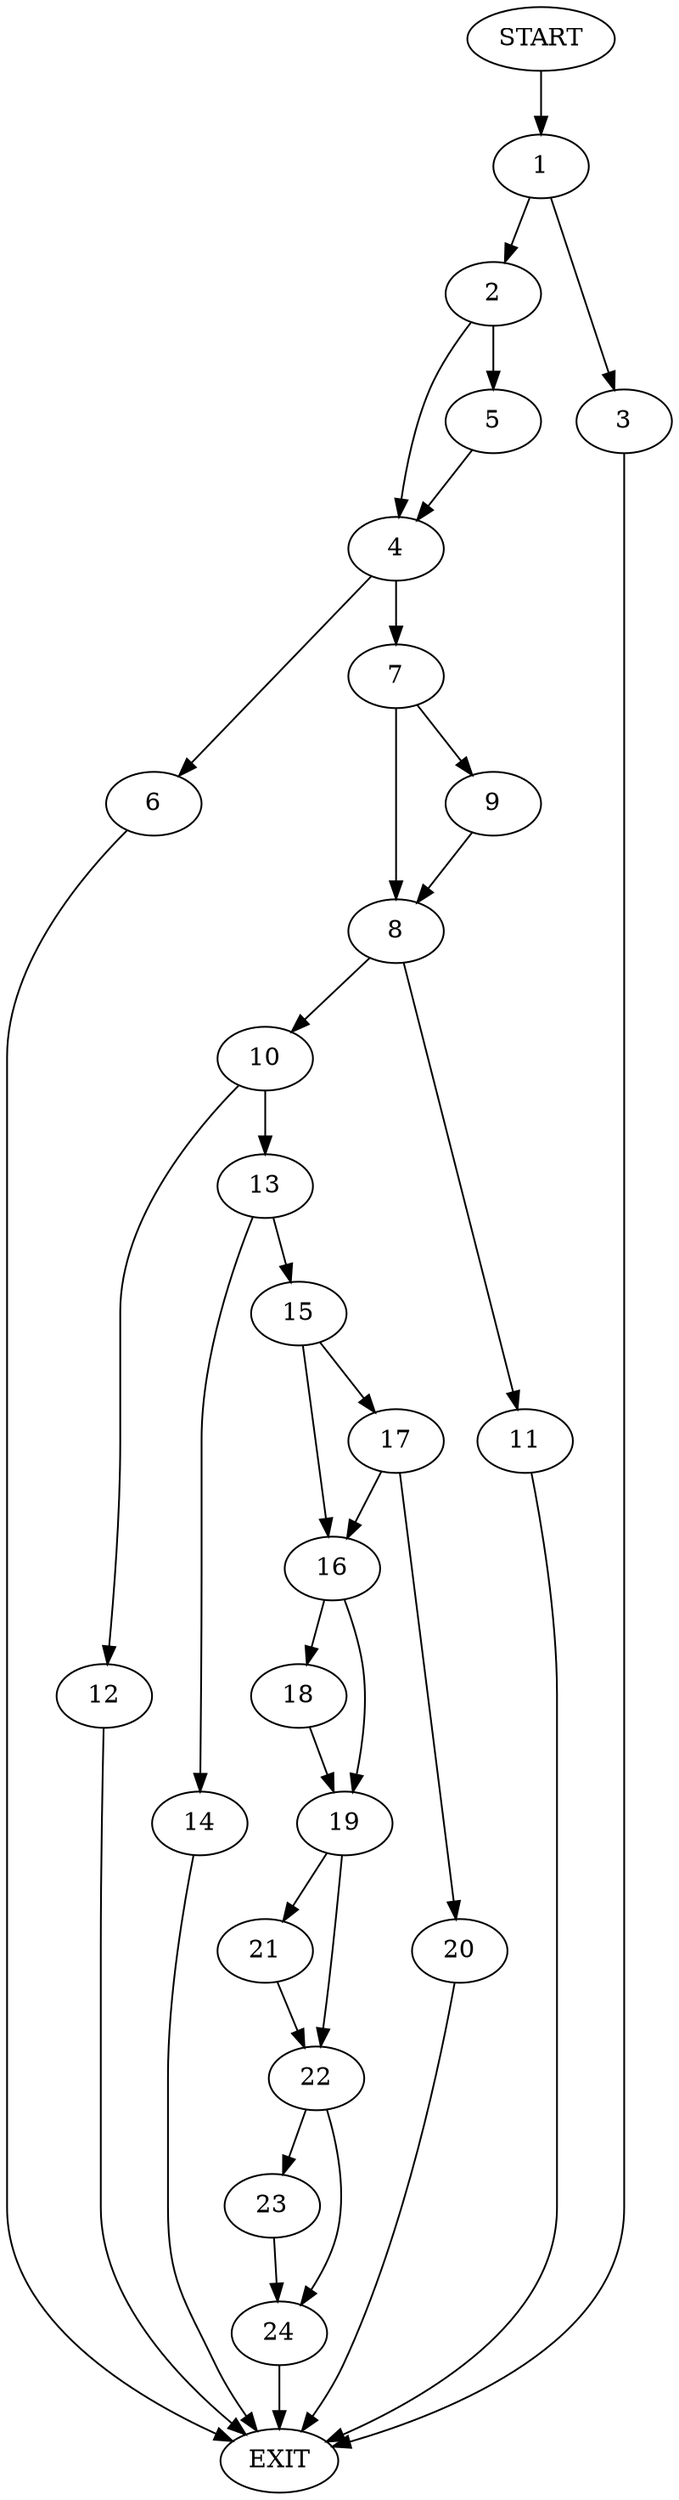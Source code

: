 digraph {
0 [label="START"]
25 [label="EXIT"]
0 -> 1
1 -> 2
1 -> 3
2 -> 4
2 -> 5
3 -> 25
5 -> 4
4 -> 6
4 -> 7
7 -> 8
7 -> 9
6 -> 25
8 -> 10
8 -> 11
9 -> 8
11 -> 25
10 -> 12
10 -> 13
13 -> 14
13 -> 15
12 -> 25
14 -> 25
15 -> 16
15 -> 17
16 -> 18
16 -> 19
17 -> 16
17 -> 20
20 -> 25
18 -> 19
19 -> 21
19 -> 22
22 -> 23
22 -> 24
21 -> 22
23 -> 24
24 -> 25
}
